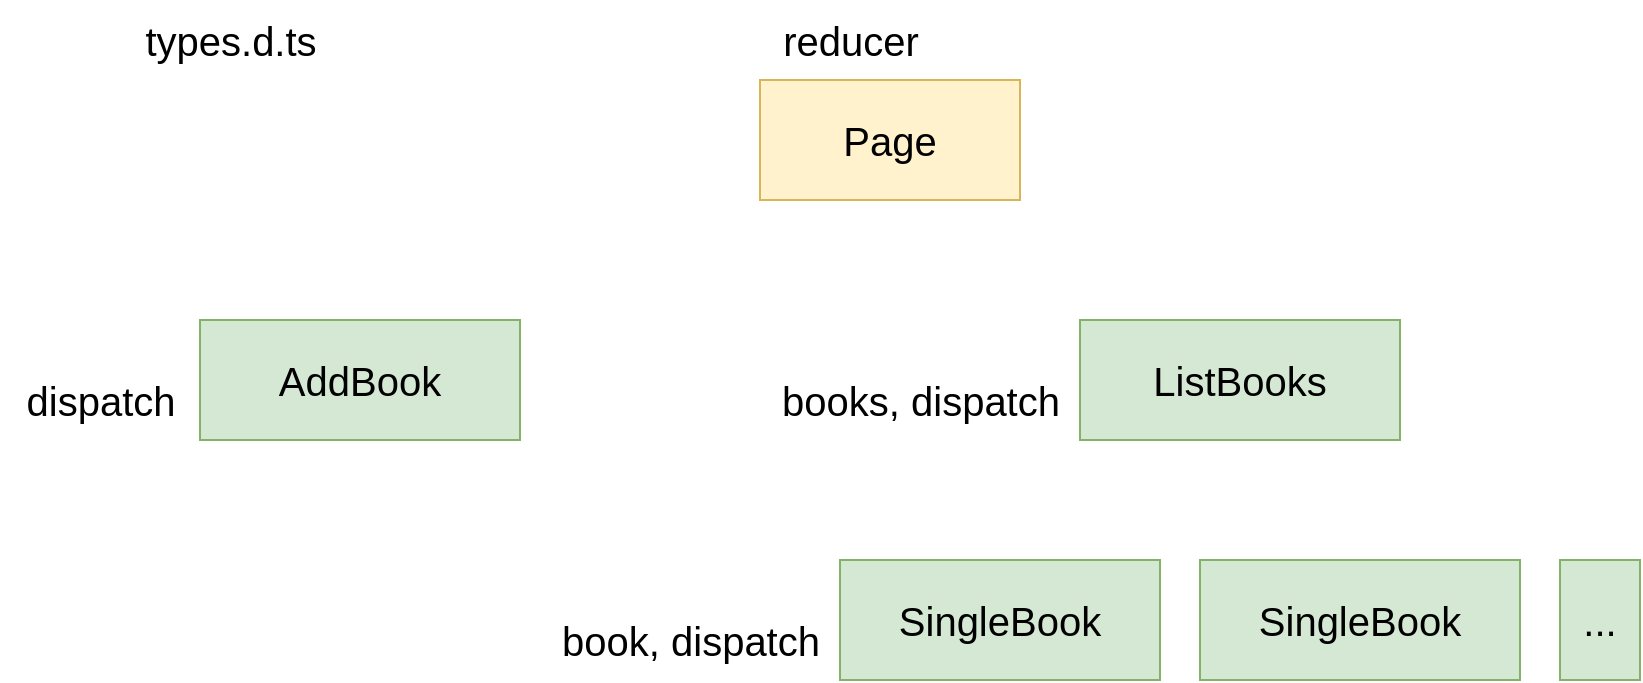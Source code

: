 <mxfile>
    <diagram id="iTcYddS-sBgx1wRTPVbm" name="Page-1">
        <mxGraphModel dx="1080" dy="497" grid="1" gridSize="10" guides="1" tooltips="1" connect="1" arrows="1" fold="1" page="1" pageScale="1" pageWidth="850" pageHeight="1100" math="0" shadow="0">
            <root>
                <mxCell id="0"/>
                <mxCell id="1" parent="0"/>
                <mxCell id="2" value="&lt;font style=&quot;font-size: 20px;&quot;&gt;Page&lt;/font&gt;" style="rounded=0;whiteSpace=wrap;html=1;fillColor=#fff2cc;strokeColor=#d6b656;" vertex="1" parent="1">
                    <mxGeometry x="400" y="80" width="130" height="60" as="geometry"/>
                </mxCell>
                <mxCell id="3" value="&lt;font style=&quot;font-size: 20px;&quot;&gt;AddBook&lt;/font&gt;" style="rounded=0;whiteSpace=wrap;html=1;fillColor=#d5e8d4;strokeColor=#82b366;" vertex="1" parent="1">
                    <mxGeometry x="120" y="200" width="160" height="60" as="geometry"/>
                </mxCell>
                <mxCell id="4" value="&lt;font style=&quot;font-size: 20px;&quot;&gt;ListBooks&lt;/font&gt;" style="rounded=0;whiteSpace=wrap;html=1;fillColor=#d5e8d4;strokeColor=#82b366;" vertex="1" parent="1">
                    <mxGeometry x="560" y="200" width="160" height="60" as="geometry"/>
                </mxCell>
                <mxCell id="5" value="&lt;font style=&quot;font-size: 20px;&quot;&gt;SingleBook&lt;/font&gt;" style="rounded=0;whiteSpace=wrap;html=1;fillColor=#d5e8d4;strokeColor=#82b366;" vertex="1" parent="1">
                    <mxGeometry x="440" y="320" width="160" height="60" as="geometry"/>
                </mxCell>
                <mxCell id="6" value="&lt;font style=&quot;font-size: 20px;&quot;&gt;SingleBook&lt;/font&gt;" style="rounded=0;whiteSpace=wrap;html=1;fillColor=#d5e8d4;strokeColor=#82b366;" vertex="1" parent="1">
                    <mxGeometry x="620" y="320" width="160" height="60" as="geometry"/>
                </mxCell>
                <mxCell id="7" value="&lt;font style=&quot;font-size: 20px;&quot;&gt;...&lt;/font&gt;" style="rounded=0;whiteSpace=wrap;html=1;fillColor=#d5e8d4;strokeColor=#82b366;" vertex="1" parent="1">
                    <mxGeometry x="800" y="320" width="40" height="60" as="geometry"/>
                </mxCell>
                <mxCell id="9" value="types.d.ts" style="text;html=1;align=center;verticalAlign=middle;resizable=0;points=[];autosize=1;strokeColor=none;fillColor=none;fontSize=20;" vertex="1" parent="1">
                    <mxGeometry x="80" y="40" width="110" height="40" as="geometry"/>
                </mxCell>
                <mxCell id="13" value="dispatch" style="text;html=1;align=center;verticalAlign=middle;resizable=0;points=[];autosize=1;strokeColor=none;fillColor=none;fontSize=20;" vertex="1" parent="1">
                    <mxGeometry x="20" y="220" width="100" height="40" as="geometry"/>
                </mxCell>
                <mxCell id="15" value="books, dispatch" style="text;html=1;align=center;verticalAlign=middle;resizable=0;points=[];autosize=1;strokeColor=none;fillColor=none;fontSize=20;" vertex="1" parent="1">
                    <mxGeometry x="400" y="220" width="160" height="40" as="geometry"/>
                </mxCell>
                <mxCell id="17" value="book, dispatch" style="text;html=1;align=center;verticalAlign=middle;resizable=0;points=[];autosize=1;strokeColor=none;fillColor=none;fontSize=20;" vertex="1" parent="1">
                    <mxGeometry x="290" y="340" width="150" height="40" as="geometry"/>
                </mxCell>
                <mxCell id="20" value="reducer" style="text;html=1;align=center;verticalAlign=middle;resizable=0;points=[];autosize=1;strokeColor=none;fillColor=none;fontSize=20;" vertex="1" parent="1">
                    <mxGeometry x="400" y="40" width="90" height="40" as="geometry"/>
                </mxCell>
            </root>
        </mxGraphModel>
    </diagram>
</mxfile>
